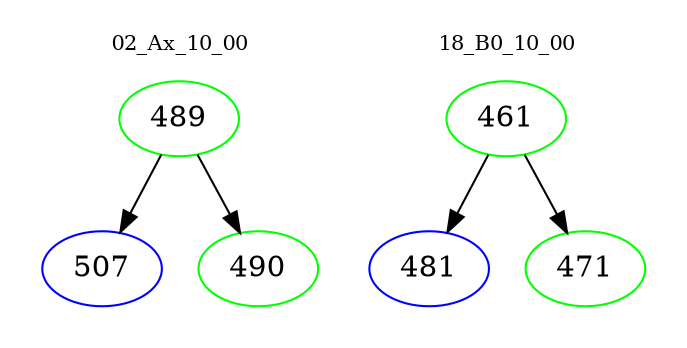 digraph{
subgraph cluster_0 {
color = white
label = "02_Ax_10_00";
fontsize=10;
T0_489 [label="489", color="green"]
T0_489 -> T0_507 [color="black"]
T0_507 [label="507", color="blue"]
T0_489 -> T0_490 [color="black"]
T0_490 [label="490", color="green"]
}
subgraph cluster_1 {
color = white
label = "18_B0_10_00";
fontsize=10;
T1_461 [label="461", color="green"]
T1_461 -> T1_481 [color="black"]
T1_481 [label="481", color="blue"]
T1_461 -> T1_471 [color="black"]
T1_471 [label="471", color="green"]
}
}
